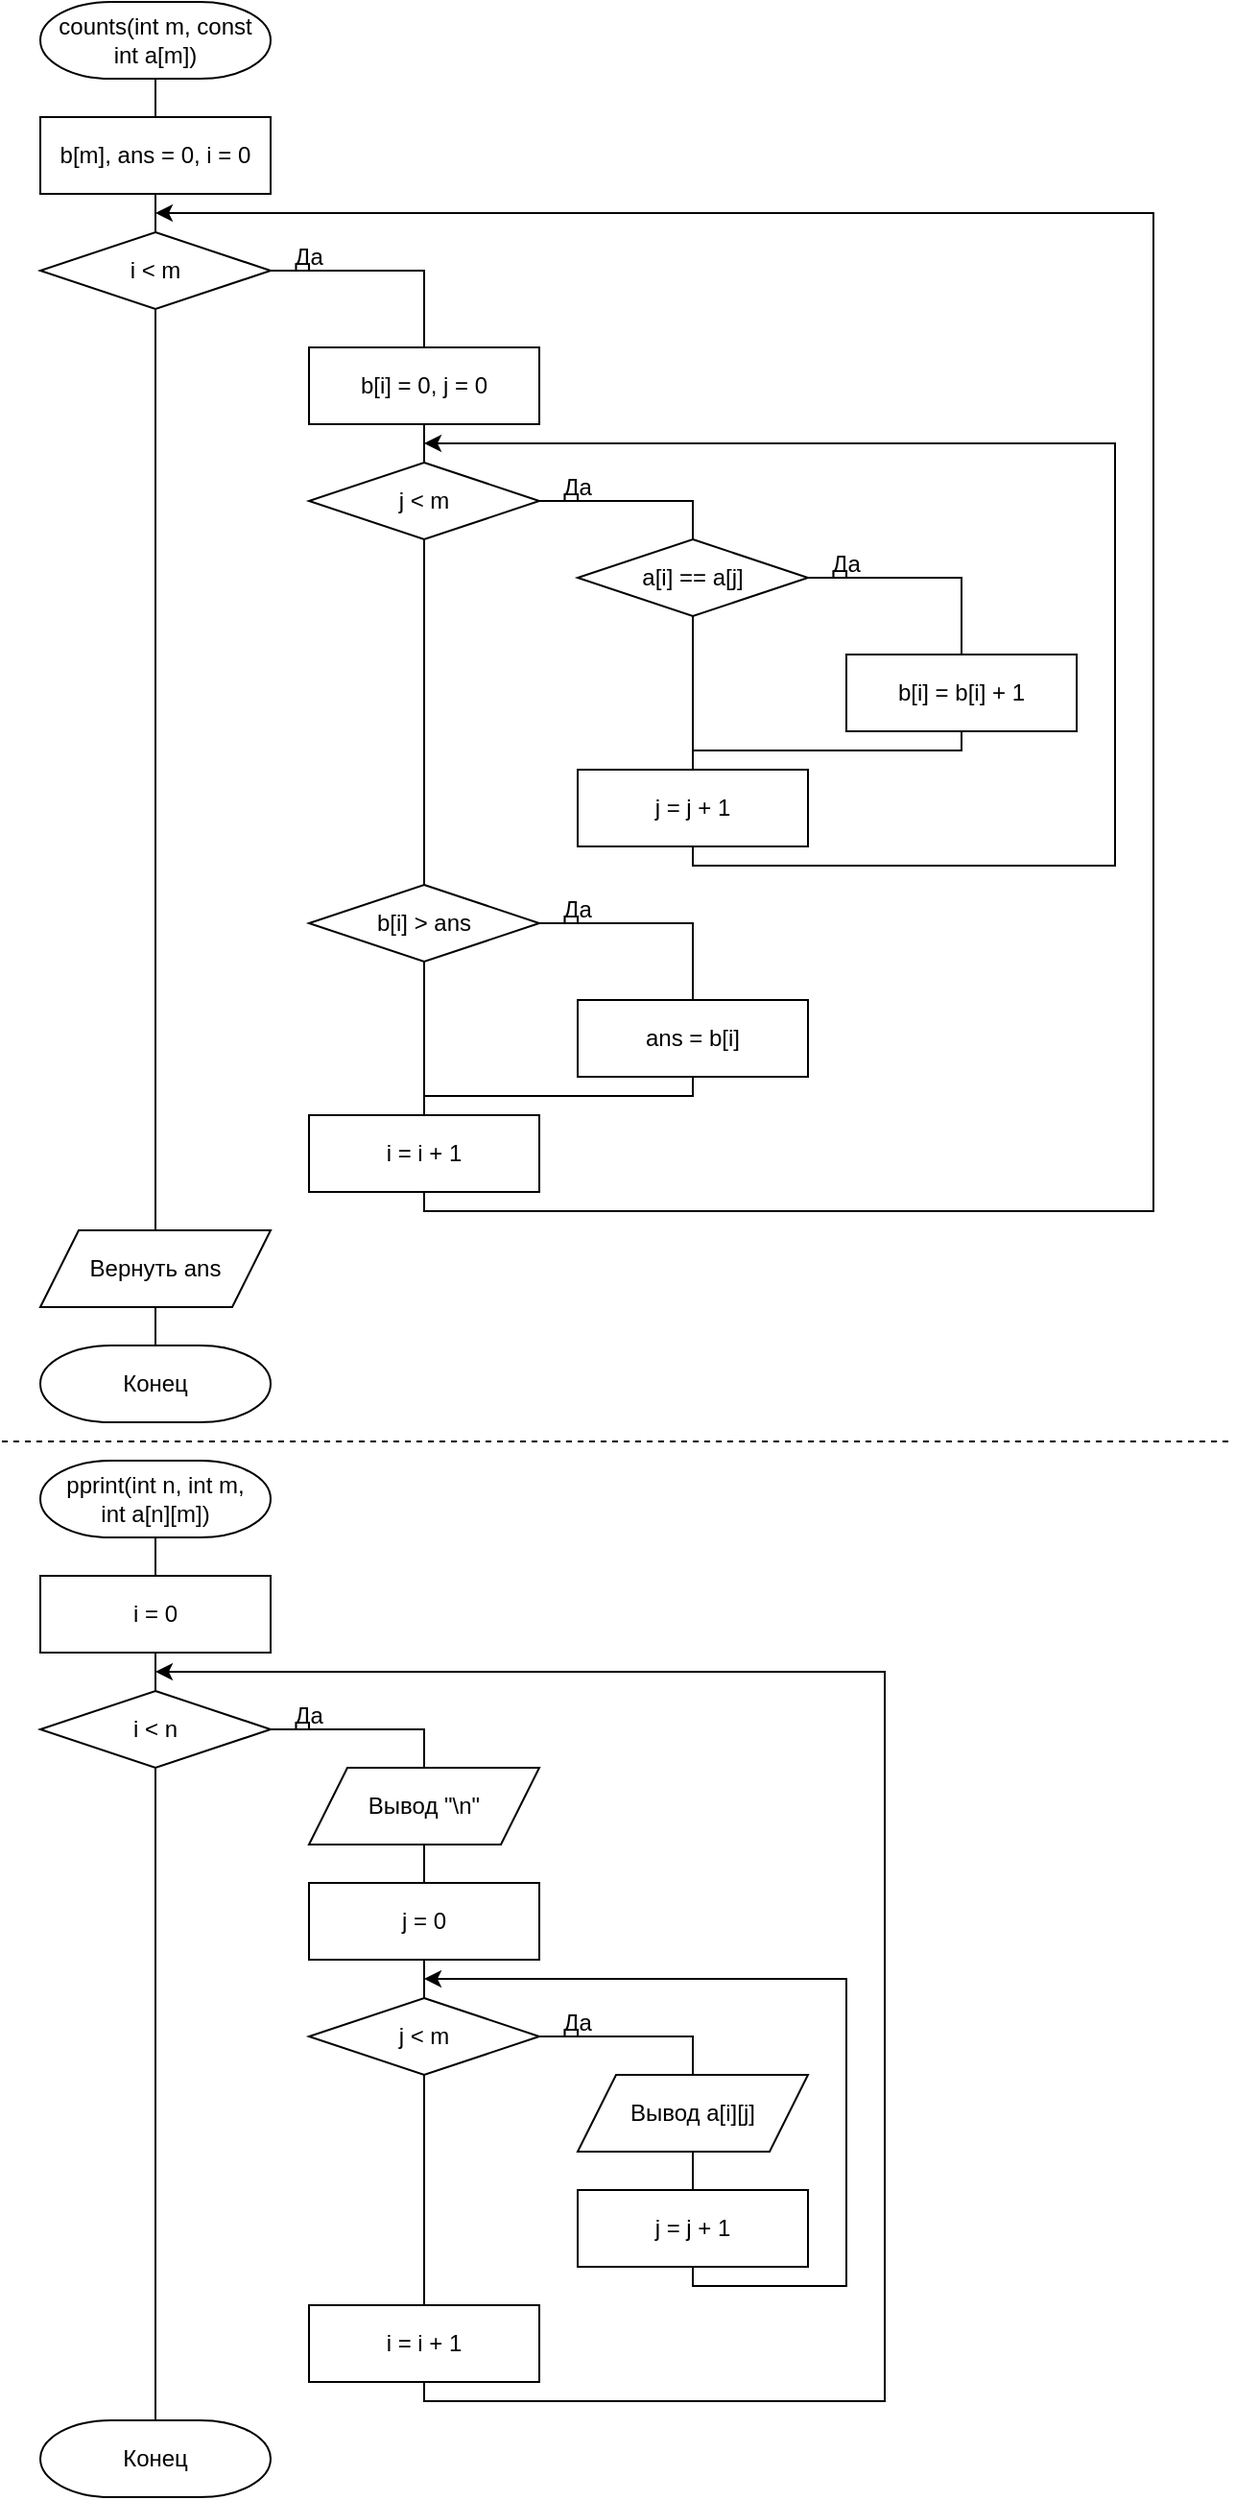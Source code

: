 <mxfile version="22.1.0" type="github">
  <diagram id="C5RBs43oDa-KdzZeNtuy" name="Page-1">
    <mxGraphModel dx="968" dy="591" grid="1" gridSize="10" guides="1" tooltips="1" connect="1" arrows="1" fold="1" page="1" pageScale="1" pageWidth="827" pageHeight="1169" math="0" shadow="0">
      <root>
        <mxCell id="WIyWlLk6GJQsqaUBKTNV-0" />
        <mxCell id="WIyWlLk6GJQsqaUBKTNV-1" parent="WIyWlLk6GJQsqaUBKTNV-0" />
        <mxCell id="MDs-77PKQ5Qsa70JwGK6-3" value="counts(int m, const int a[m])" style="strokeWidth=1;html=1;shape=mxgraph.flowchart.terminator;whiteSpace=wrap;spacingLeft=4;spacingRight=4;" vertex="1" parent="WIyWlLk6GJQsqaUBKTNV-1">
          <mxGeometry x="40" y="40" width="120" height="40" as="geometry" />
        </mxCell>
        <mxCell id="MDs-77PKQ5Qsa70JwGK6-4" value="b[m], ans = 0, i = 0" style="rounded=0;whiteSpace=wrap;html=1;" vertex="1" parent="WIyWlLk6GJQsqaUBKTNV-1">
          <mxGeometry x="40" y="100" width="120" height="40" as="geometry" />
        </mxCell>
        <mxCell id="MDs-77PKQ5Qsa70JwGK6-6" value="i &amp;lt; m" style="rhombus;whiteSpace=wrap;html=1;" vertex="1" parent="WIyWlLk6GJQsqaUBKTNV-1">
          <mxGeometry x="40" y="160" width="120" height="40" as="geometry" />
        </mxCell>
        <mxCell id="MDs-77PKQ5Qsa70JwGK6-7" value="b[i] = 0, j = 0" style="rounded=0;whiteSpace=wrap;html=1;" vertex="1" parent="WIyWlLk6GJQsqaUBKTNV-1">
          <mxGeometry x="180" y="220" width="120" height="40" as="geometry" />
        </mxCell>
        <mxCell id="MDs-77PKQ5Qsa70JwGK6-8" value="j &amp;lt; m" style="rhombus;whiteSpace=wrap;html=1;" vertex="1" parent="WIyWlLk6GJQsqaUBKTNV-1">
          <mxGeometry x="180" y="280" width="120" height="40" as="geometry" />
        </mxCell>
        <mxCell id="MDs-77PKQ5Qsa70JwGK6-9" value="a[i] == a[j]" style="rhombus;whiteSpace=wrap;html=1;" vertex="1" parent="WIyWlLk6GJQsqaUBKTNV-1">
          <mxGeometry x="320" y="320" width="120" height="40" as="geometry" />
        </mxCell>
        <mxCell id="MDs-77PKQ5Qsa70JwGK6-10" value="b[i] = b[i] + 1" style="rounded=0;whiteSpace=wrap;html=1;" vertex="1" parent="WIyWlLk6GJQsqaUBKTNV-1">
          <mxGeometry x="460" y="380" width="120" height="40" as="geometry" />
        </mxCell>
        <mxCell id="MDs-77PKQ5Qsa70JwGK6-11" value="j = j + 1" style="rounded=0;whiteSpace=wrap;html=1;" vertex="1" parent="WIyWlLk6GJQsqaUBKTNV-1">
          <mxGeometry x="320" y="440" width="120" height="40" as="geometry" />
        </mxCell>
        <mxCell id="MDs-77PKQ5Qsa70JwGK6-12" value="b[i] &amp;gt; ans" style="rhombus;whiteSpace=wrap;html=1;" vertex="1" parent="WIyWlLk6GJQsqaUBKTNV-1">
          <mxGeometry x="180" y="500" width="120" height="40" as="geometry" />
        </mxCell>
        <mxCell id="MDs-77PKQ5Qsa70JwGK6-13" value="ans = b[i]" style="rounded=0;whiteSpace=wrap;html=1;" vertex="1" parent="WIyWlLk6GJQsqaUBKTNV-1">
          <mxGeometry x="320" y="560" width="120" height="40" as="geometry" />
        </mxCell>
        <mxCell id="MDs-77PKQ5Qsa70JwGK6-14" value="i = i + 1" style="rounded=0;whiteSpace=wrap;html=1;" vertex="1" parent="WIyWlLk6GJQsqaUBKTNV-1">
          <mxGeometry x="180" y="620" width="120" height="40" as="geometry" />
        </mxCell>
        <mxCell id="MDs-77PKQ5Qsa70JwGK6-15" value="Вернуть ans" style="shape=parallelogram;perimeter=parallelogramPerimeter;whiteSpace=wrap;html=1;fixedSize=1;" vertex="1" parent="WIyWlLk6GJQsqaUBKTNV-1">
          <mxGeometry x="40" y="680" width="120" height="40" as="geometry" />
        </mxCell>
        <mxCell id="MDs-77PKQ5Qsa70JwGK6-16" value="Конец" style="strokeWidth=1;html=1;shape=mxgraph.flowchart.terminator;whiteSpace=wrap;" vertex="1" parent="WIyWlLk6GJQsqaUBKTNV-1">
          <mxGeometry x="40" y="740" width="120" height="40" as="geometry" />
        </mxCell>
        <mxCell id="MDs-77PKQ5Qsa70JwGK6-17" value="" style="endArrow=none;html=1;rounded=0;entryX=0.5;entryY=1;entryDx=0;entryDy=0;entryPerimeter=0;exitX=0.5;exitY=0;exitDx=0;exitDy=0;" edge="1" parent="WIyWlLk6GJQsqaUBKTNV-1" source="MDs-77PKQ5Qsa70JwGK6-4" target="MDs-77PKQ5Qsa70JwGK6-3">
          <mxGeometry width="50" height="50" relative="1" as="geometry">
            <mxPoint x="200" y="120" as="sourcePoint" />
            <mxPoint x="250" y="70" as="targetPoint" />
          </mxGeometry>
        </mxCell>
        <mxCell id="MDs-77PKQ5Qsa70JwGK6-18" value="" style="endArrow=none;html=1;rounded=0;entryX=0.5;entryY=1;entryDx=0;entryDy=0;" edge="1" parent="WIyWlLk6GJQsqaUBKTNV-1" source="MDs-77PKQ5Qsa70JwGK6-6" target="MDs-77PKQ5Qsa70JwGK6-4">
          <mxGeometry width="50" height="50" relative="1" as="geometry">
            <mxPoint x="180" y="200" as="sourcePoint" />
            <mxPoint x="230" y="150" as="targetPoint" />
          </mxGeometry>
        </mxCell>
        <mxCell id="MDs-77PKQ5Qsa70JwGK6-19" value="" style="endArrow=none;html=1;rounded=0;exitX=1;exitY=0.5;exitDx=0;exitDy=0;entryX=0.5;entryY=0;entryDx=0;entryDy=0;" edge="1" parent="WIyWlLk6GJQsqaUBKTNV-1" source="MDs-77PKQ5Qsa70JwGK6-6" target="MDs-77PKQ5Qsa70JwGK6-7">
          <mxGeometry width="50" height="50" relative="1" as="geometry">
            <mxPoint x="270" y="210" as="sourcePoint" />
            <mxPoint x="320" y="160" as="targetPoint" />
            <Array as="points">
              <mxPoint x="240" y="180" />
            </Array>
          </mxGeometry>
        </mxCell>
        <mxCell id="MDs-77PKQ5Qsa70JwGK6-20" value="Да" style="text;html=1;strokeColor=none;fillColor=none;align=center;verticalAlign=middle;whiteSpace=wrap;rounded=0;" vertex="1" parent="WIyWlLk6GJQsqaUBKTNV-1">
          <mxGeometry x="150" y="160" width="60" height="25" as="geometry" />
        </mxCell>
        <mxCell id="MDs-77PKQ5Qsa70JwGK6-21" value="" style="endArrow=none;html=1;rounded=0;entryX=0.5;entryY=1;entryDx=0;entryDy=0;exitX=0.5;exitY=0;exitDx=0;exitDy=0;" edge="1" parent="WIyWlLk6GJQsqaUBKTNV-1" source="MDs-77PKQ5Qsa70JwGK6-15" target="MDs-77PKQ5Qsa70JwGK6-6">
          <mxGeometry width="50" height="50" relative="1" as="geometry">
            <mxPoint x="40" y="350" as="sourcePoint" />
            <mxPoint x="90" y="300" as="targetPoint" />
          </mxGeometry>
        </mxCell>
        <mxCell id="MDs-77PKQ5Qsa70JwGK6-22" value="" style="endArrow=none;html=1;rounded=0;entryX=0.5;entryY=1;entryDx=0;entryDy=0;exitX=0.5;exitY=0;exitDx=0;exitDy=0;exitPerimeter=0;" edge="1" parent="WIyWlLk6GJQsqaUBKTNV-1" source="MDs-77PKQ5Qsa70JwGK6-16" target="MDs-77PKQ5Qsa70JwGK6-15">
          <mxGeometry width="50" height="50" relative="1" as="geometry">
            <mxPoint x="120" y="630" as="sourcePoint" />
            <mxPoint x="170" y="580" as="targetPoint" />
          </mxGeometry>
        </mxCell>
        <mxCell id="MDs-77PKQ5Qsa70JwGK6-23" value="" style="endArrow=none;html=1;rounded=0;entryX=0.5;entryY=1;entryDx=0;entryDy=0;exitX=0.5;exitY=0;exitDx=0;exitDy=0;" edge="1" parent="WIyWlLk6GJQsqaUBKTNV-1" source="MDs-77PKQ5Qsa70JwGK6-8" target="MDs-77PKQ5Qsa70JwGK6-7">
          <mxGeometry width="50" height="50" relative="1" as="geometry">
            <mxPoint x="210" y="420" as="sourcePoint" />
            <mxPoint x="260" y="370" as="targetPoint" />
          </mxGeometry>
        </mxCell>
        <mxCell id="MDs-77PKQ5Qsa70JwGK6-24" value="" style="endArrow=none;html=1;rounded=0;entryX=0.5;entryY=1;entryDx=0;entryDy=0;exitX=0.5;exitY=0;exitDx=0;exitDy=0;" edge="1" parent="WIyWlLk6GJQsqaUBKTNV-1" source="MDs-77PKQ5Qsa70JwGK6-12" target="MDs-77PKQ5Qsa70JwGK6-8">
          <mxGeometry width="50" height="50" relative="1" as="geometry">
            <mxPoint x="220" y="420" as="sourcePoint" />
            <mxPoint x="270" y="370" as="targetPoint" />
          </mxGeometry>
        </mxCell>
        <mxCell id="MDs-77PKQ5Qsa70JwGK6-25" value="" style="endArrow=none;html=1;rounded=0;entryX=1;entryY=0.5;entryDx=0;entryDy=0;exitX=0.5;exitY=0;exitDx=0;exitDy=0;" edge="1" parent="WIyWlLk6GJQsqaUBKTNV-1" source="MDs-77PKQ5Qsa70JwGK6-9" target="MDs-77PKQ5Qsa70JwGK6-8">
          <mxGeometry width="50" height="50" relative="1" as="geometry">
            <mxPoint x="270" y="410" as="sourcePoint" />
            <mxPoint x="320" y="360" as="targetPoint" />
            <Array as="points">
              <mxPoint x="380" y="300" />
            </Array>
          </mxGeometry>
        </mxCell>
        <mxCell id="MDs-77PKQ5Qsa70JwGK6-26" value="Да" style="text;html=1;strokeColor=none;fillColor=none;align=center;verticalAlign=middle;whiteSpace=wrap;rounded=0;" vertex="1" parent="WIyWlLk6GJQsqaUBKTNV-1">
          <mxGeometry x="290" y="280" width="60" height="25" as="geometry" />
        </mxCell>
        <mxCell id="MDs-77PKQ5Qsa70JwGK6-27" value="" style="endArrow=none;html=1;rounded=0;entryX=1;entryY=0.5;entryDx=0;entryDy=0;exitX=0.5;exitY=0;exitDx=0;exitDy=0;" edge="1" parent="WIyWlLk6GJQsqaUBKTNV-1" source="MDs-77PKQ5Qsa70JwGK6-10" target="MDs-77PKQ5Qsa70JwGK6-9">
          <mxGeometry width="50" height="50" relative="1" as="geometry">
            <mxPoint x="350" y="440" as="sourcePoint" />
            <mxPoint x="400" y="390" as="targetPoint" />
            <Array as="points">
              <mxPoint x="520" y="340" />
            </Array>
          </mxGeometry>
        </mxCell>
        <mxCell id="MDs-77PKQ5Qsa70JwGK6-28" value="Да" style="text;html=1;strokeColor=none;fillColor=none;align=center;verticalAlign=middle;whiteSpace=wrap;rounded=0;" vertex="1" parent="WIyWlLk6GJQsqaUBKTNV-1">
          <mxGeometry x="430" y="320" width="60" height="25" as="geometry" />
        </mxCell>
        <mxCell id="MDs-77PKQ5Qsa70JwGK6-29" value="" style="endArrow=none;html=1;rounded=0;entryX=0.5;entryY=1;entryDx=0;entryDy=0;exitX=0.5;exitY=0;exitDx=0;exitDy=0;" edge="1" parent="WIyWlLk6GJQsqaUBKTNV-1" source="MDs-77PKQ5Qsa70JwGK6-11" target="MDs-77PKQ5Qsa70JwGK6-9">
          <mxGeometry width="50" height="50" relative="1" as="geometry">
            <mxPoint x="320" y="460" as="sourcePoint" />
            <mxPoint x="370" y="410" as="targetPoint" />
          </mxGeometry>
        </mxCell>
        <mxCell id="MDs-77PKQ5Qsa70JwGK6-30" value="" style="endArrow=none;html=1;rounded=0;entryX=0.5;entryY=1;entryDx=0;entryDy=0;" edge="1" parent="WIyWlLk6GJQsqaUBKTNV-1" target="MDs-77PKQ5Qsa70JwGK6-10">
          <mxGeometry width="50" height="50" relative="1" as="geometry">
            <mxPoint x="380" y="430" as="sourcePoint" />
            <mxPoint x="430" y="380" as="targetPoint" />
            <Array as="points">
              <mxPoint x="520" y="430" />
            </Array>
          </mxGeometry>
        </mxCell>
        <mxCell id="MDs-77PKQ5Qsa70JwGK6-31" value="" style="endArrow=none;html=1;rounded=0;entryX=0.5;entryY=1;entryDx=0;entryDy=0;endFill=0;startArrow=classic;startFill=1;" edge="1" parent="WIyWlLk6GJQsqaUBKTNV-1" target="MDs-77PKQ5Qsa70JwGK6-11">
          <mxGeometry width="50" height="50" relative="1" as="geometry">
            <mxPoint x="240" y="270" as="sourcePoint" />
            <mxPoint x="440" y="510" as="targetPoint" />
            <Array as="points">
              <mxPoint x="600" y="270" />
              <mxPoint x="600" y="490" />
              <mxPoint x="380" y="490" />
            </Array>
          </mxGeometry>
        </mxCell>
        <mxCell id="MDs-77PKQ5Qsa70JwGK6-32" value="" style="endArrow=none;html=1;rounded=0;entryX=1;entryY=0.5;entryDx=0;entryDy=0;exitX=0.5;exitY=0;exitDx=0;exitDy=0;" edge="1" parent="WIyWlLk6GJQsqaUBKTNV-1" source="MDs-77PKQ5Qsa70JwGK6-13" target="MDs-77PKQ5Qsa70JwGK6-12">
          <mxGeometry width="50" height="50" relative="1" as="geometry">
            <mxPoint x="250" y="580" as="sourcePoint" />
            <mxPoint x="300" y="530" as="targetPoint" />
            <Array as="points">
              <mxPoint x="380" y="520" />
            </Array>
          </mxGeometry>
        </mxCell>
        <mxCell id="MDs-77PKQ5Qsa70JwGK6-33" value="Да" style="text;html=1;strokeColor=none;fillColor=none;align=center;verticalAlign=middle;whiteSpace=wrap;rounded=0;" vertex="1" parent="WIyWlLk6GJQsqaUBKTNV-1">
          <mxGeometry x="290" y="500" width="60" height="25" as="geometry" />
        </mxCell>
        <mxCell id="MDs-77PKQ5Qsa70JwGK6-34" value="" style="endArrow=none;html=1;rounded=0;entryX=0.5;entryY=1;entryDx=0;entryDy=0;exitX=0.5;exitY=0;exitDx=0;exitDy=0;" edge="1" parent="WIyWlLk6GJQsqaUBKTNV-1" source="MDs-77PKQ5Qsa70JwGK6-14" target="MDs-77PKQ5Qsa70JwGK6-12">
          <mxGeometry width="50" height="50" relative="1" as="geometry">
            <mxPoint x="190" y="600" as="sourcePoint" />
            <mxPoint x="240" y="550" as="targetPoint" />
          </mxGeometry>
        </mxCell>
        <mxCell id="MDs-77PKQ5Qsa70JwGK6-35" value="" style="endArrow=none;html=1;rounded=0;entryX=0.5;entryY=1;entryDx=0;entryDy=0;" edge="1" parent="WIyWlLk6GJQsqaUBKTNV-1" target="MDs-77PKQ5Qsa70JwGK6-13">
          <mxGeometry width="50" height="50" relative="1" as="geometry">
            <mxPoint x="240" y="610" as="sourcePoint" />
            <mxPoint x="420" y="650" as="targetPoint" />
            <Array as="points">
              <mxPoint x="380" y="610" />
            </Array>
          </mxGeometry>
        </mxCell>
        <mxCell id="MDs-77PKQ5Qsa70JwGK6-36" value="" style="endArrow=none;html=1;rounded=0;entryX=0.5;entryY=1;entryDx=0;entryDy=0;startArrow=classic;startFill=1;" edge="1" parent="WIyWlLk6GJQsqaUBKTNV-1" target="MDs-77PKQ5Qsa70JwGK6-14">
          <mxGeometry width="50" height="50" relative="1" as="geometry">
            <mxPoint x="100" y="150" as="sourcePoint" />
            <mxPoint x="310" y="700" as="targetPoint" />
            <Array as="points">
              <mxPoint x="620" y="150" />
              <mxPoint x="620" y="670" />
              <mxPoint x="240" y="670" />
            </Array>
          </mxGeometry>
        </mxCell>
        <mxCell id="MDs-77PKQ5Qsa70JwGK6-38" value="pprint(int n, int m, int a[n][m])" style="strokeWidth=1;html=1;shape=mxgraph.flowchart.terminator;whiteSpace=wrap;spacingLeft=5;spacingRight=5;" vertex="1" parent="WIyWlLk6GJQsqaUBKTNV-1">
          <mxGeometry x="40" y="800" width="120" height="40" as="geometry" />
        </mxCell>
        <mxCell id="MDs-77PKQ5Qsa70JwGK6-39" value="i = 0" style="rounded=0;whiteSpace=wrap;html=1;" vertex="1" parent="WIyWlLk6GJQsqaUBKTNV-1">
          <mxGeometry x="40" y="860" width="120" height="40" as="geometry" />
        </mxCell>
        <mxCell id="MDs-77PKQ5Qsa70JwGK6-40" value="i &amp;lt; n" style="rhombus;whiteSpace=wrap;html=1;" vertex="1" parent="WIyWlLk6GJQsqaUBKTNV-1">
          <mxGeometry x="40" y="920" width="120" height="40" as="geometry" />
        </mxCell>
        <mxCell id="MDs-77PKQ5Qsa70JwGK6-41" value="" style="endArrow=none;html=1;rounded=0;entryX=0.5;entryY=1;entryDx=0;entryDy=0;entryPerimeter=0;" edge="1" parent="WIyWlLk6GJQsqaUBKTNV-1" source="MDs-77PKQ5Qsa70JwGK6-39" target="MDs-77PKQ5Qsa70JwGK6-38">
          <mxGeometry width="50" height="50" relative="1" as="geometry">
            <mxPoint x="200" y="920" as="sourcePoint" />
            <mxPoint x="250" y="870" as="targetPoint" />
          </mxGeometry>
        </mxCell>
        <mxCell id="MDs-77PKQ5Qsa70JwGK6-42" value="" style="endArrow=none;html=1;rounded=0;exitX=0.5;exitY=0;exitDx=0;exitDy=0;entryX=0.5;entryY=1;entryDx=0;entryDy=0;" edge="1" parent="WIyWlLk6GJQsqaUBKTNV-1" source="MDs-77PKQ5Qsa70JwGK6-40" target="MDs-77PKQ5Qsa70JwGK6-39">
          <mxGeometry width="50" height="50" relative="1" as="geometry">
            <mxPoint x="210" y="940" as="sourcePoint" />
            <mxPoint x="100" y="900" as="targetPoint" />
          </mxGeometry>
        </mxCell>
        <mxCell id="MDs-77PKQ5Qsa70JwGK6-43" value="Вывод &quot;\n&quot;" style="shape=parallelogram;perimeter=parallelogramPerimeter;whiteSpace=wrap;html=1;fixedSize=1;" vertex="1" parent="WIyWlLk6GJQsqaUBKTNV-1">
          <mxGeometry x="180" y="960" width="120" height="40" as="geometry" />
        </mxCell>
        <mxCell id="MDs-77PKQ5Qsa70JwGK6-44" value="j = 0" style="rounded=0;whiteSpace=wrap;html=1;" vertex="1" parent="WIyWlLk6GJQsqaUBKTNV-1">
          <mxGeometry x="180" y="1020" width="120" height="40" as="geometry" />
        </mxCell>
        <mxCell id="MDs-77PKQ5Qsa70JwGK6-45" value="j &amp;lt; m" style="rhombus;whiteSpace=wrap;html=1;" vertex="1" parent="WIyWlLk6GJQsqaUBKTNV-1">
          <mxGeometry x="180" y="1080" width="120" height="40" as="geometry" />
        </mxCell>
        <mxCell id="MDs-77PKQ5Qsa70JwGK6-47" value="Вывод a[i][j]" style="shape=parallelogram;perimeter=parallelogramPerimeter;whiteSpace=wrap;html=1;fixedSize=1;" vertex="1" parent="WIyWlLk6GJQsqaUBKTNV-1">
          <mxGeometry x="320" y="1120" width="120" height="40" as="geometry" />
        </mxCell>
        <mxCell id="MDs-77PKQ5Qsa70JwGK6-48" value="j = j + 1" style="rounded=0;whiteSpace=wrap;html=1;" vertex="1" parent="WIyWlLk6GJQsqaUBKTNV-1">
          <mxGeometry x="320" y="1180" width="120" height="40" as="geometry" />
        </mxCell>
        <mxCell id="MDs-77PKQ5Qsa70JwGK6-49" value="i = i + 1" style="rounded=0;whiteSpace=wrap;html=1;" vertex="1" parent="WIyWlLk6GJQsqaUBKTNV-1">
          <mxGeometry x="180" y="1240" width="120" height="40" as="geometry" />
        </mxCell>
        <mxCell id="MDs-77PKQ5Qsa70JwGK6-50" value="Конец" style="strokeWidth=1;html=1;shape=mxgraph.flowchart.terminator;whiteSpace=wrap;" vertex="1" parent="WIyWlLk6GJQsqaUBKTNV-1">
          <mxGeometry x="40" y="1300" width="120" height="40" as="geometry" />
        </mxCell>
        <mxCell id="MDs-77PKQ5Qsa70JwGK6-51" value="" style="endArrow=none;html=1;rounded=0;entryX=1;entryY=0.5;entryDx=0;entryDy=0;exitX=0.5;exitY=0;exitDx=0;exitDy=0;" edge="1" parent="WIyWlLk6GJQsqaUBKTNV-1" source="MDs-77PKQ5Qsa70JwGK6-43" target="MDs-77PKQ5Qsa70JwGK6-40">
          <mxGeometry width="50" height="50" relative="1" as="geometry">
            <mxPoint x="30" y="1060" as="sourcePoint" />
            <mxPoint x="80" y="1010" as="targetPoint" />
            <Array as="points">
              <mxPoint x="240" y="940" />
            </Array>
          </mxGeometry>
        </mxCell>
        <mxCell id="MDs-77PKQ5Qsa70JwGK6-52" value="" style="endArrow=none;html=1;rounded=0;entryX=0.5;entryY=1;entryDx=0;entryDy=0;exitX=0.5;exitY=0;exitDx=0;exitDy=0;exitPerimeter=0;" edge="1" parent="WIyWlLk6GJQsqaUBKTNV-1" source="MDs-77PKQ5Qsa70JwGK6-50" target="MDs-77PKQ5Qsa70JwGK6-40">
          <mxGeometry width="50" height="50" relative="1" as="geometry">
            <mxPoint x="20" y="1120" as="sourcePoint" />
            <mxPoint x="70" y="1070" as="targetPoint" />
          </mxGeometry>
        </mxCell>
        <mxCell id="MDs-77PKQ5Qsa70JwGK6-53" value="" style="endArrow=none;html=1;rounded=0;entryX=0.5;entryY=1;entryDx=0;entryDy=0;exitX=0.5;exitY=0;exitDx=0;exitDy=0;" edge="1" parent="WIyWlLk6GJQsqaUBKTNV-1" source="MDs-77PKQ5Qsa70JwGK6-44" target="MDs-77PKQ5Qsa70JwGK6-43">
          <mxGeometry width="50" height="50" relative="1" as="geometry">
            <mxPoint x="160" y="1200" as="sourcePoint" />
            <mxPoint x="210" y="1150" as="targetPoint" />
          </mxGeometry>
        </mxCell>
        <mxCell id="MDs-77PKQ5Qsa70JwGK6-54" value="" style="endArrow=none;html=1;rounded=0;entryX=0.5;entryY=1;entryDx=0;entryDy=0;exitX=0.5;exitY=0;exitDx=0;exitDy=0;" edge="1" parent="WIyWlLk6GJQsqaUBKTNV-1" source="MDs-77PKQ5Qsa70JwGK6-45" target="MDs-77PKQ5Qsa70JwGK6-44">
          <mxGeometry width="50" height="50" relative="1" as="geometry">
            <mxPoint x="160" y="1230" as="sourcePoint" />
            <mxPoint x="210" y="1180" as="targetPoint" />
          </mxGeometry>
        </mxCell>
        <mxCell id="MDs-77PKQ5Qsa70JwGK6-55" value="" style="endArrow=none;html=1;rounded=0;entryX=1;entryY=0.5;entryDx=0;entryDy=0;exitX=0.5;exitY=0;exitDx=0;exitDy=0;" edge="1" parent="WIyWlLk6GJQsqaUBKTNV-1" source="MDs-77PKQ5Qsa70JwGK6-47" target="MDs-77PKQ5Qsa70JwGK6-45">
          <mxGeometry width="50" height="50" relative="1" as="geometry">
            <mxPoint x="250" y="1190" as="sourcePoint" />
            <mxPoint x="300" y="1140" as="targetPoint" />
            <Array as="points">
              <mxPoint x="380" y="1100" />
            </Array>
          </mxGeometry>
        </mxCell>
        <mxCell id="MDs-77PKQ5Qsa70JwGK6-56" value="" style="endArrow=none;html=1;rounded=0;entryX=0.5;entryY=1;entryDx=0;entryDy=0;exitX=0.5;exitY=0;exitDx=0;exitDy=0;" edge="1" parent="WIyWlLk6GJQsqaUBKTNV-1" source="MDs-77PKQ5Qsa70JwGK6-49" target="MDs-77PKQ5Qsa70JwGK6-45">
          <mxGeometry width="50" height="50" relative="1" as="geometry">
            <mxPoint x="210" y="1190" as="sourcePoint" />
            <mxPoint x="260" y="1140" as="targetPoint" />
          </mxGeometry>
        </mxCell>
        <mxCell id="MDs-77PKQ5Qsa70JwGK6-57" value="" style="endArrow=none;html=1;rounded=0;entryX=0.5;entryY=1;entryDx=0;entryDy=0;exitX=0.5;exitY=0;exitDx=0;exitDy=0;" edge="1" parent="WIyWlLk6GJQsqaUBKTNV-1" source="MDs-77PKQ5Qsa70JwGK6-48" target="MDs-77PKQ5Qsa70JwGK6-47">
          <mxGeometry width="50" height="50" relative="1" as="geometry">
            <mxPoint x="270" y="1220" as="sourcePoint" />
            <mxPoint x="320" y="1170" as="targetPoint" />
          </mxGeometry>
        </mxCell>
        <mxCell id="MDs-77PKQ5Qsa70JwGK6-58" value="" style="endArrow=none;html=1;rounded=0;entryX=0.5;entryY=1;entryDx=0;entryDy=0;startArrow=classic;startFill=1;" edge="1" parent="WIyWlLk6GJQsqaUBKTNV-1" target="MDs-77PKQ5Qsa70JwGK6-48">
          <mxGeometry width="50" height="50" relative="1" as="geometry">
            <mxPoint x="240" y="1070" as="sourcePoint" />
            <mxPoint x="400" y="1040" as="targetPoint" />
            <Array as="points">
              <mxPoint x="460" y="1070" />
              <mxPoint x="460" y="1230" />
              <mxPoint x="380" y="1230" />
            </Array>
          </mxGeometry>
        </mxCell>
        <mxCell id="MDs-77PKQ5Qsa70JwGK6-59" value="" style="endArrow=none;html=1;rounded=0;entryX=0.5;entryY=1;entryDx=0;entryDy=0;startArrow=classic;startFill=1;" edge="1" parent="WIyWlLk6GJQsqaUBKTNV-1" target="MDs-77PKQ5Qsa70JwGK6-49">
          <mxGeometry width="50" height="50" relative="1" as="geometry">
            <mxPoint x="100" y="910" as="sourcePoint" />
            <mxPoint x="330" y="1320" as="targetPoint" />
            <Array as="points">
              <mxPoint x="480" y="910" />
              <mxPoint x="480" y="1290" />
              <mxPoint x="240" y="1290" />
            </Array>
          </mxGeometry>
        </mxCell>
        <mxCell id="MDs-77PKQ5Qsa70JwGK6-60" value="Да" style="text;html=1;strokeColor=none;fillColor=none;align=center;verticalAlign=middle;whiteSpace=wrap;rounded=0;" vertex="1" parent="WIyWlLk6GJQsqaUBKTNV-1">
          <mxGeometry x="290" y="1080" width="60" height="25" as="geometry" />
        </mxCell>
        <mxCell id="MDs-77PKQ5Qsa70JwGK6-61" value="Да" style="text;html=1;strokeColor=none;fillColor=none;align=center;verticalAlign=middle;whiteSpace=wrap;rounded=0;" vertex="1" parent="WIyWlLk6GJQsqaUBKTNV-1">
          <mxGeometry x="150" y="920" width="60" height="25" as="geometry" />
        </mxCell>
        <mxCell id="MDs-77PKQ5Qsa70JwGK6-62" value="" style="endArrow=none;dashed=1;html=1;rounded=0;" edge="1" parent="WIyWlLk6GJQsqaUBKTNV-1">
          <mxGeometry width="50" height="50" relative="1" as="geometry">
            <mxPoint x="20" y="790" as="sourcePoint" />
            <mxPoint x="660" y="790" as="targetPoint" />
          </mxGeometry>
        </mxCell>
      </root>
    </mxGraphModel>
  </diagram>
</mxfile>
